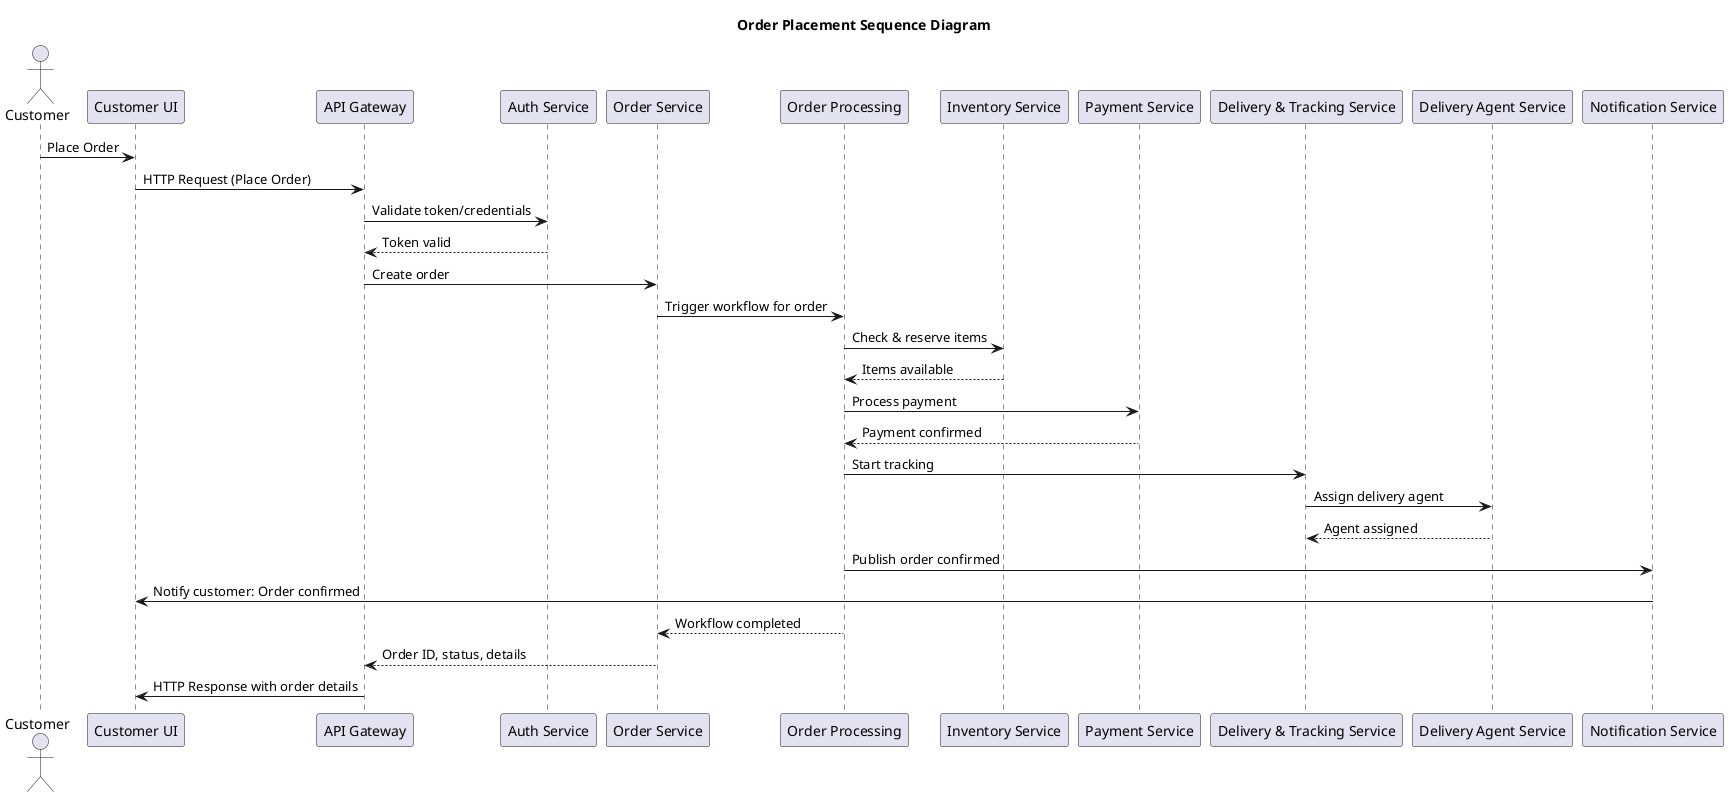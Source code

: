 @startuml

title Order Placement Sequence Diagram

actor Customer

participant UI as "Customer UI"
participant APIGateway as "API Gateway"
participant Auth as "Auth Service"
participant OrderService as "Order Service"
participant OrderProcessing as "Order Processing"
participant Inventory as "Inventory Service"
participant Payment as "Payment Service"
participant DeliveryTracking as "Delivery & Tracking Service"
participant DeliveryAgent as "Delivery Agent Service"
participant Notification as "Notification Service"

Customer -> UI: Place Order
UI -> APIGateway: HTTP Request (Place Order)
APIGateway -> Auth: Validate token/credentials
Auth --> APIGateway: Token valid
APIGateway -> OrderService: Create order
OrderService -> OrderProcessing: Trigger workflow for order

' Check order details and availability
OrderProcessing -> Inventory: Check & reserve items
Inventory --> OrderProcessing: Items available

' Process payment for order
OrderProcessing -> Payment: Process payment
Payment --> OrderProcessing: Payment confirmed

' Initiate delivery process
OrderProcessing -> DeliveryTracking: Start tracking
DeliveryTracking -> DeliveryAgent: Assign delivery agent
DeliveryAgent --> DeliveryTracking: Agent assigned

' Send confirmation notifications
OrderProcessing -> Notification: Publish order confirmed
Notification -> UI: Notify customer: Order confirmed

OrderProcessing --> OrderService: Workflow completed
OrderService --> APIGateway: Order ID, status, details
APIGateway -> UI: HTTP Response with order details

@enduml